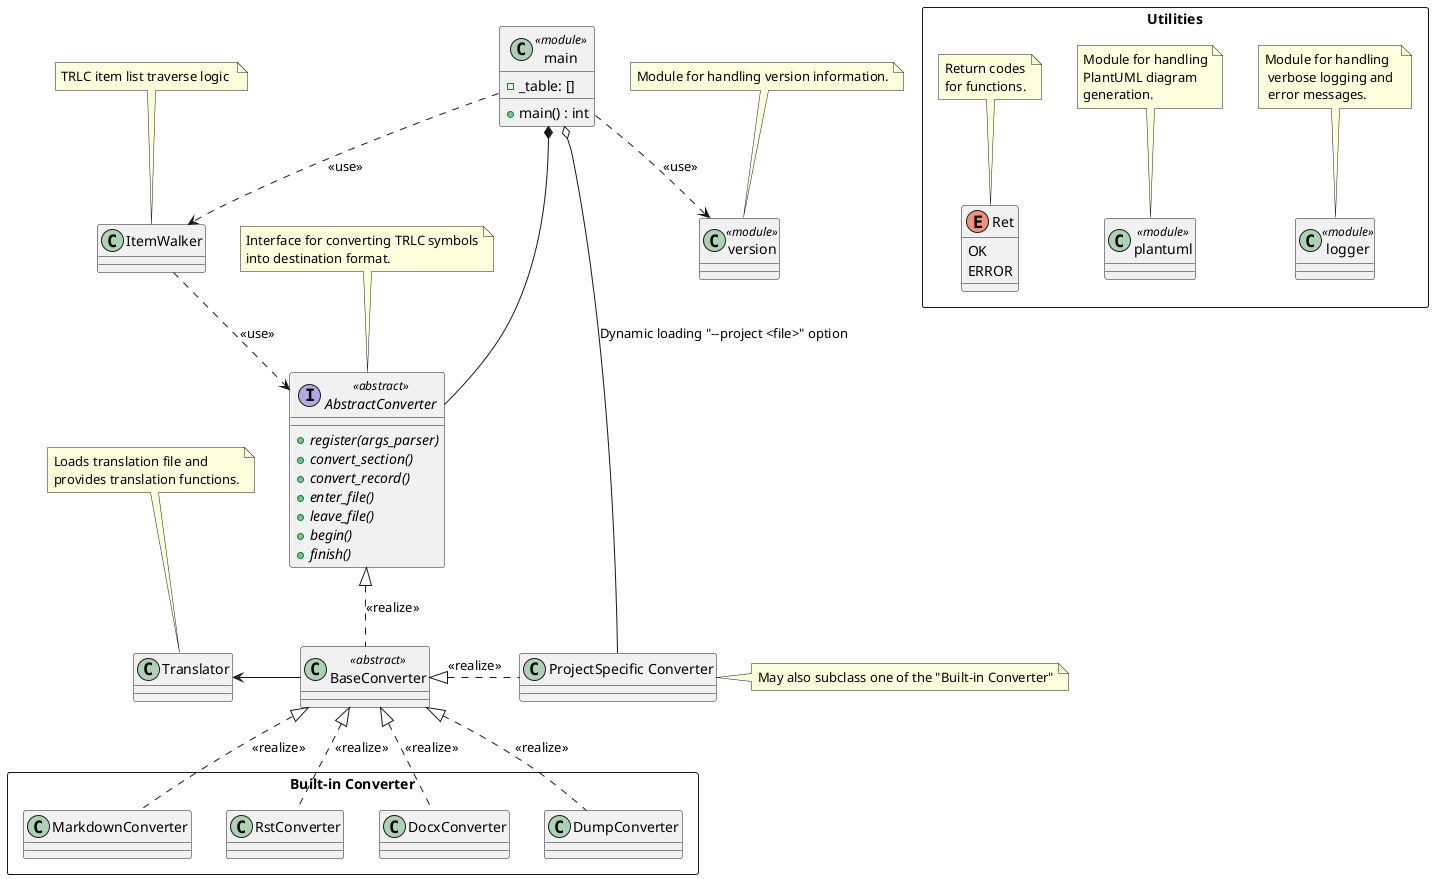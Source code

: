 @startuml class_diagram

interface "AbstractConverter" as abstractConverter <<abstract>> {
    + {abstract} register(args_parser)
    + {abstract} convert_section()
    + {abstract} convert_record()
    + {abstract} enter_file()
    + {abstract} leave_file()
    + {abstract} begin()
    + {abstract} finish()

}

note top of abstractConverter
    Interface for converting TRLC symbols
    into destination format.
end note

class "BaseConverter" as baseConverter <<abstract>> {
}

rectangle "Built-in Converter" {

    class "MarkdownConverter" as markdownConverter {
    }

    class "RstConverter" as rstConverter {

    }

    class "DocxConverter" as docxConverter {
    }

    class "DumpConverter" as dumpConverter {
    }
}

abstractConverter <|.. baseConverter: <<realize>>
baseConverter <|.. markdownConverter: <<realize>>
baseConverter <|.. docxConverter: <<realize>>
baseConverter <|.. dumpConverter: <<realize>>
baseConverter <|.. rstConverter: <<realize>>

class "version" as version <<module>> {
}

note top of version
    Module for handling version information.
end note

rectangle Utilities {

    class "logger" as logger <<module>> {
    }

    note top of logger
        Module for handling
         verbose logging and 
         error messages.
    end note

    class "plantuml" as plantuml <<module>> {
    }

    note top of plantuml
        Module for handling
        PlantUML diagram
        generation.
    end note

    enum Ret {
        OK
        ERROR
    }

    note top of Ret
        Return codes
        for functions.
    end note
}

class "main" as main <<module>> {
    - _table: []
    + main() : int
}

class "ItemWalker" as itemWalker

note top of itemWalker
    TRLC item list traverse logic 
end note


main ..> itemWalker: <<use>>
itemWalker ..> abstractConverter: <<use>>
main *--- abstractConverter
main ..> version: <<use>>


class "ProjectSpecific Converter" as prjSpecConverter {
}

note right of prjSpecConverter
May also subclass one of the "Built-in Converter"
end note

baseConverter <|.r. prjSpecConverter: <<realize>>
main o- prjSpecConverter : Dynamic loading "--project <file>" option

class "Translator" as translator

note top of translator
    Loads translation file and
    provides translation functions.
end note

translator <- baseConverter

@enduml
